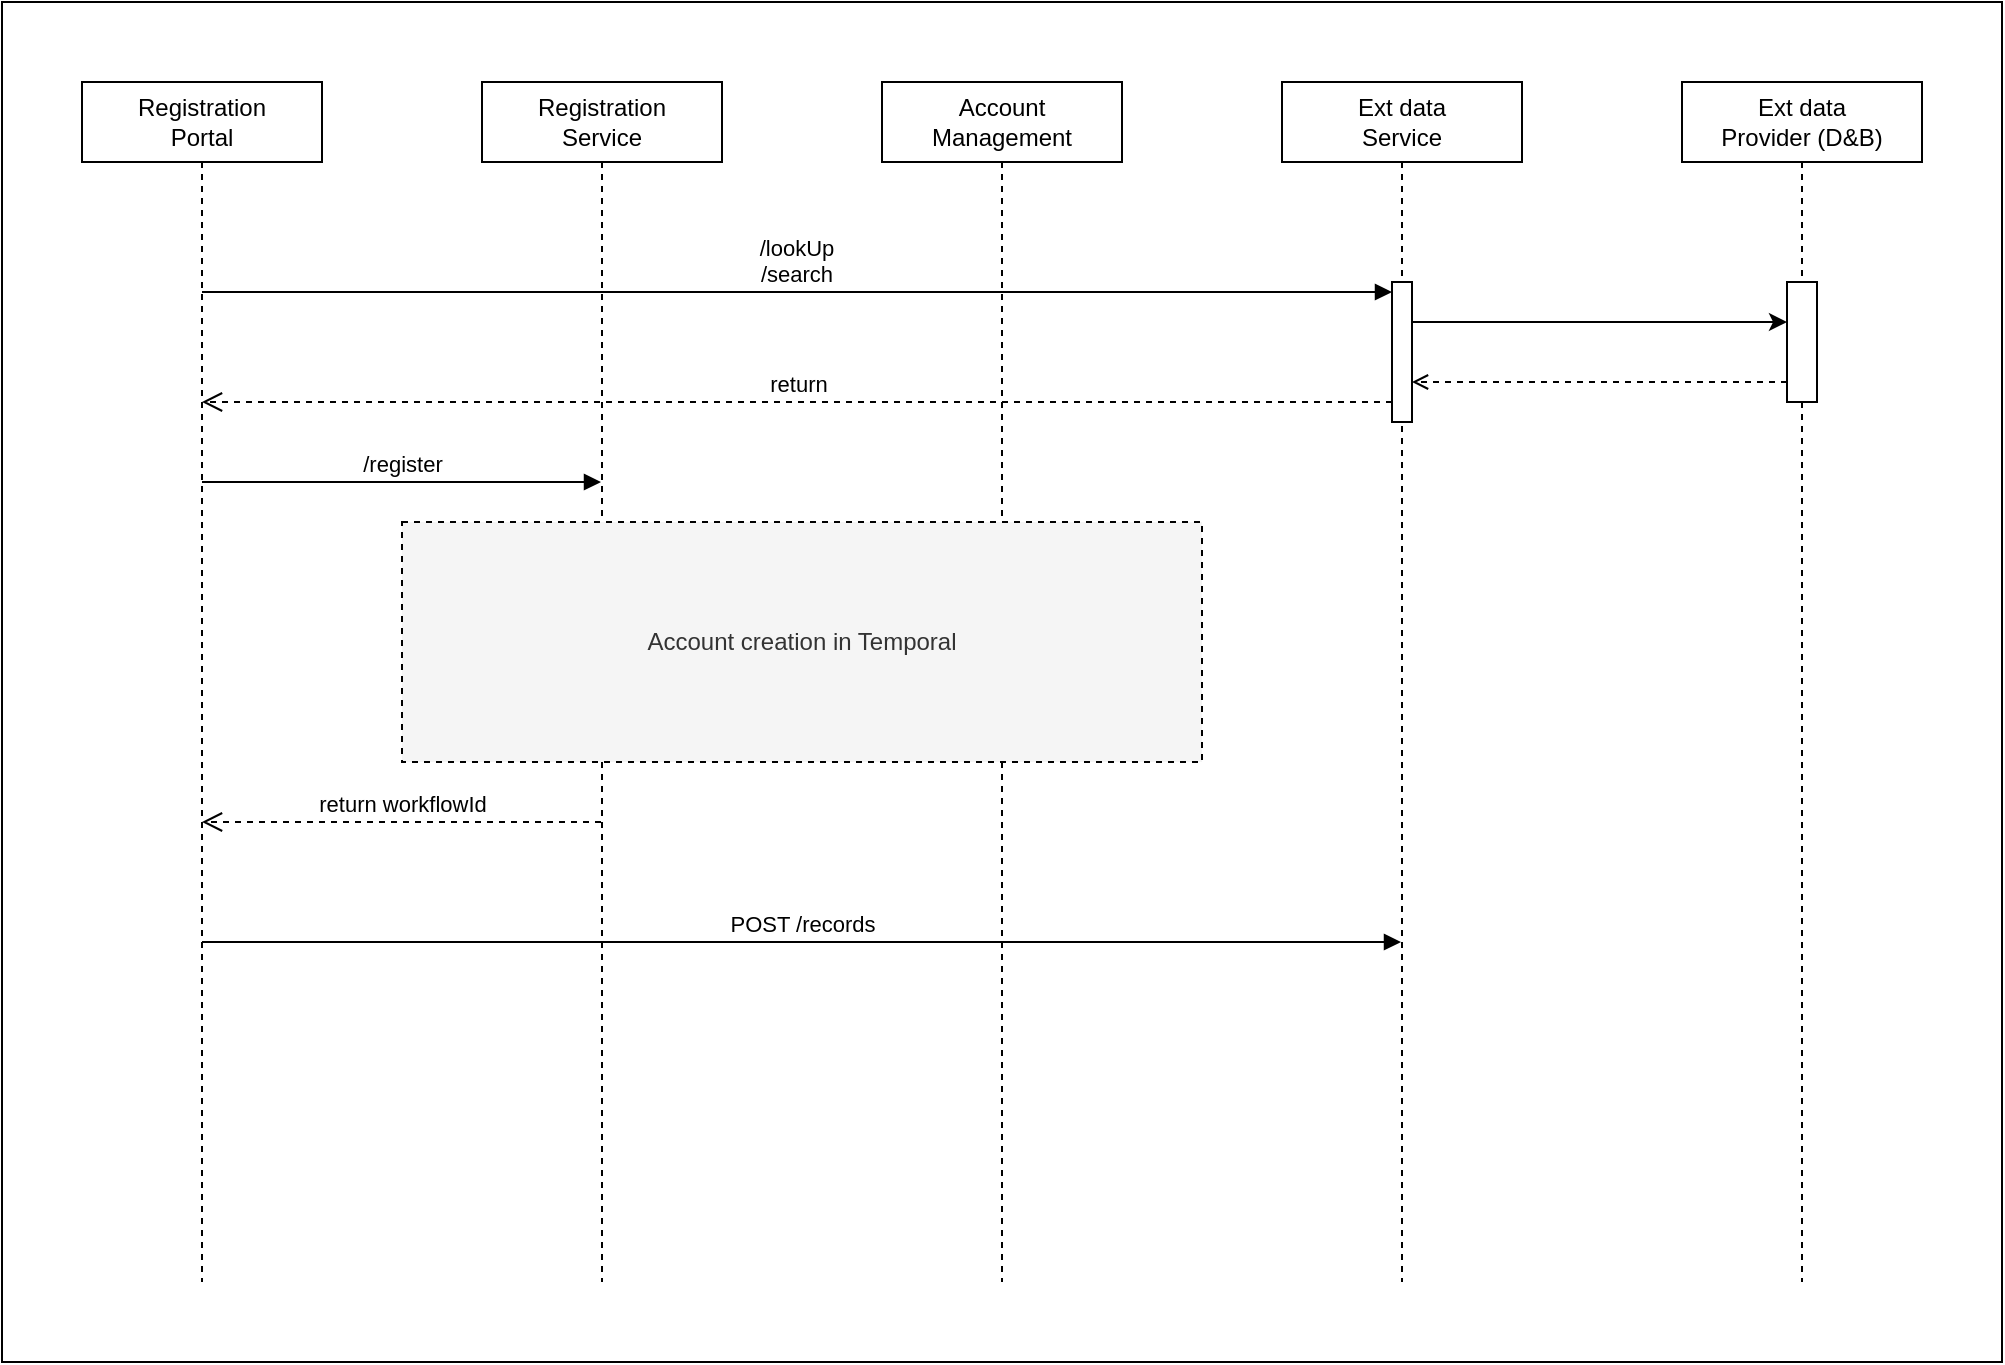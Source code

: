 <mxfile version="22.1.11" type="github" pages="3">
  <diagram name="Page-1" id="sN0jlcriJ1ib_eJbJ19k">
    <mxGraphModel dx="1536" dy="830" grid="1" gridSize="10" guides="1" tooltips="1" connect="1" arrows="1" fold="1" page="1" pageScale="1" pageWidth="827" pageHeight="1169" math="0" shadow="0">
      <root>
        <mxCell id="0" />
        <mxCell id="1" parent="0" />
        <mxCell id="sULcW0y89PuNSoxUTTVL-1" value="" style="rounded=0;whiteSpace=wrap;html=1;" vertex="1" parent="1">
          <mxGeometry x="40" width="1000" height="680" as="geometry" />
        </mxCell>
        <mxCell id="X47SgQfWm0otwFObfNds-1" value="Registration &lt;br&gt;Portal" style="shape=umlLifeline;perimeter=lifelinePerimeter;whiteSpace=wrap;html=1;container=0;dropTarget=0;collapsible=0;recursiveResize=0;outlineConnect=0;portConstraint=eastwest;newEdgeStyle={&quot;curved&quot;:0,&quot;rounded&quot;:0};" parent="1" vertex="1">
          <mxGeometry x="80" y="40" width="120" height="600" as="geometry" />
        </mxCell>
        <mxCell id="X47SgQfWm0otwFObfNds-3" value="Registration &lt;br&gt;Service" style="shape=umlLifeline;perimeter=lifelinePerimeter;whiteSpace=wrap;html=1;container=0;dropTarget=0;collapsible=0;recursiveResize=0;outlineConnect=0;portConstraint=eastwest;newEdgeStyle={&quot;curved&quot;:0,&quot;rounded&quot;:0};" parent="1" vertex="1">
          <mxGeometry x="280" y="40" width="120" height="600" as="geometry" />
        </mxCell>
        <mxCell id="X47SgQfWm0otwFObfNds-4" value="Account &lt;br&gt;Management" style="shape=umlLifeline;perimeter=lifelinePerimeter;whiteSpace=wrap;html=1;container=0;dropTarget=0;collapsible=0;recursiveResize=0;outlineConnect=0;portConstraint=eastwest;newEdgeStyle={&quot;curved&quot;:0,&quot;rounded&quot;:0};" parent="1" vertex="1">
          <mxGeometry x="480" y="40" width="120" height="600" as="geometry" />
        </mxCell>
        <mxCell id="X47SgQfWm0otwFObfNds-5" value="Ext data&lt;br&gt;Service" style="shape=umlLifeline;perimeter=lifelinePerimeter;whiteSpace=wrap;html=1;container=0;dropTarget=0;collapsible=0;recursiveResize=0;outlineConnect=0;portConstraint=eastwest;newEdgeStyle={&quot;curved&quot;:0,&quot;rounded&quot;:0};" parent="1" vertex="1">
          <mxGeometry x="680" y="40" width="120" height="600" as="geometry" />
        </mxCell>
        <mxCell id="X47SgQfWm0otwFObfNds-6" value="/register" style="html=1;verticalAlign=bottom;endArrow=block;curved=0;rounded=0;edgeStyle=orthogonalEdgeStyle;" parent="1" source="X47SgQfWm0otwFObfNds-1" edge="1">
          <mxGeometry x="0.003" width="80" relative="1" as="geometry">
            <mxPoint x="140" y="240" as="sourcePoint" />
            <mxPoint x="339.5" y="240.0" as="targetPoint" />
            <Array as="points">
              <mxPoint x="210" y="240" />
              <mxPoint x="210" y="240" />
            </Array>
            <mxPoint as="offset" />
          </mxGeometry>
        </mxCell>
        <mxCell id="X47SgQfWm0otwFObfNds-9" value="/lookUp&lt;br&gt;/search" style="html=1;verticalAlign=bottom;endArrow=block;curved=0;rounded=0;entryX=0;entryY=0;entryDx=0;entryDy=5;edgeStyle=orthogonalEdgeStyle;entryPerimeter=0;" parent="1" source="X47SgQfWm0otwFObfNds-1" target="X47SgQfWm0otwFObfNds-8" edge="1">
          <mxGeometry x="-0.001" relative="1" as="geometry">
            <mxPoint x="280" y="125" as="sourcePoint" />
            <Array as="points">
              <mxPoint x="430" y="145" />
              <mxPoint x="430" y="145" />
            </Array>
            <mxPoint as="offset" />
          </mxGeometry>
        </mxCell>
        <mxCell id="X47SgQfWm0otwFObfNds-10" value="return" style="html=1;verticalAlign=bottom;endArrow=open;dashed=1;endSize=8;curved=0;rounded=0;edgeStyle=orthogonalEdgeStyle;" parent="1" source="X47SgQfWm0otwFObfNds-8" target="X47SgQfWm0otwFObfNds-1" edge="1">
          <mxGeometry relative="1" as="geometry">
            <mxPoint x="280" y="195" as="targetPoint" />
            <Array as="points">
              <mxPoint x="730" y="200" />
              <mxPoint x="730" y="200" />
            </Array>
          </mxGeometry>
        </mxCell>
        <mxCell id="X47SgQfWm0otwFObfNds-11" value="Ext data&lt;br&gt;Provider (D&amp;amp;B)" style="shape=umlLifeline;perimeter=lifelinePerimeter;whiteSpace=wrap;html=1;container=0;dropTarget=0;collapsible=0;recursiveResize=0;outlineConnect=0;portConstraint=eastwest;newEdgeStyle={&quot;curved&quot;:0,&quot;rounded&quot;:0};" parent="1" vertex="1">
          <mxGeometry x="880" y="40" width="120" height="600" as="geometry" />
        </mxCell>
        <mxCell id="X47SgQfWm0otwFObfNds-13" value="Account creation in Temporal" style="rounded=0;whiteSpace=wrap;html=1;container=0;fillColor=#f5f5f5;fontColor=#333333;strokeColor=default;dashed=1;" parent="1" vertex="1">
          <mxGeometry x="240" y="260" width="400" height="120" as="geometry" />
        </mxCell>
        <mxCell id="X47SgQfWm0otwFObfNds-15" value="POST /records" style="html=1;verticalAlign=bottom;endArrow=block;curved=0;rounded=0;edgeStyle=orthogonalEdgeStyle;" parent="1" source="X47SgQfWm0otwFObfNds-1" target="X47SgQfWm0otwFObfNds-5" edge="1">
          <mxGeometry width="80" relative="1" as="geometry">
            <mxPoint x="200" y="510" as="sourcePoint" />
            <mxPoint x="280" y="510" as="targetPoint" />
            <Array as="points">
              <mxPoint x="440" y="470" />
              <mxPoint x="440" y="470" />
            </Array>
          </mxGeometry>
        </mxCell>
        <mxCell id="X47SgQfWm0otwFObfNds-16" value="return workflowId" style="html=1;verticalAlign=bottom;endArrow=open;dashed=1;endSize=8;curved=0;rounded=0;edgeStyle=orthogonalEdgeStyle;" parent="1" source="X47SgQfWm0otwFObfNds-3" target="X47SgQfWm0otwFObfNds-1" edge="1">
          <mxGeometry relative="1" as="geometry">
            <mxPoint x="310" y="410" as="sourcePoint" />
            <mxPoint x="230" y="410" as="targetPoint" />
            <Array as="points">
              <mxPoint x="240" y="410" />
              <mxPoint x="240" y="410" />
            </Array>
          </mxGeometry>
        </mxCell>
        <mxCell id="_oTPQkK9AdjR6-30_dLB-1" value="" style="endArrow=classic;html=1;rounded=0;" edge="1" parent="1">
          <mxGeometry width="50" height="50" relative="1" as="geometry">
            <mxPoint x="745" y="160" as="sourcePoint" />
            <mxPoint x="932.5" y="160" as="targetPoint" />
          </mxGeometry>
        </mxCell>
        <mxCell id="_oTPQkK9AdjR6-30_dLB-2" value="" style="endArrow=open;html=1;rounded=0;startArrow=none;startFill=0;endFill=0;dashed=1;" edge="1" parent="1">
          <mxGeometry width="50" height="50" relative="1" as="geometry">
            <mxPoint x="932.5" y="190" as="sourcePoint" />
            <mxPoint x="745" y="190" as="targetPoint" />
          </mxGeometry>
        </mxCell>
        <mxCell id="X47SgQfWm0otwFObfNds-8" value="" style="html=1;points=[[0,0,0,0,5],[0,1,0,0,-5],[1,0,0,0,5],[1,1,0,0,-5]];perimeter=orthogonalPerimeter;outlineConnect=0;targetShapes=umlLifeline;portConstraint=eastwest;newEdgeStyle={&quot;curved&quot;:0,&quot;rounded&quot;:0};container=0;" parent="1" vertex="1">
          <mxGeometry x="735" y="140" width="10" height="70" as="geometry" />
        </mxCell>
        <mxCell id="X47SgQfWm0otwFObfNds-12" value="" style="html=1;points=[[0,0,0,0,5],[0,1,0,0,-5],[1,0,0,0,5],[1,1,0,0,-5]];perimeter=orthogonalPerimeter;outlineConnect=0;targetShapes=umlLifeline;portConstraint=eastwest;newEdgeStyle={&quot;curved&quot;:0,&quot;rounded&quot;:0};container=0;" parent="1" vertex="1">
          <mxGeometry x="932.5" y="140" width="15" height="60" as="geometry" />
        </mxCell>
      </root>
    </mxGraphModel>
  </diagram>
  <diagram id="r69EmZ78uEbqvM6IL5df" name="Page-2">
    <mxGraphModel dx="1383" dy="747" grid="1" gridSize="10" guides="1" tooltips="1" connect="1" arrows="1" fold="1" page="1" pageScale="1" pageWidth="827" pageHeight="1169" math="0" shadow="0">
      <root>
        <mxCell id="0" />
        <mxCell id="1" parent="0" />
        <mxCell id="1rSn53l7Ulo7H_zJ2Ly2-6" value="" style="rounded=0;whiteSpace=wrap;html=1;" vertex="1" parent="1">
          <mxGeometry width="880" height="720" as="geometry" />
        </mxCell>
        <mxCell id="xnilDqzwiSFeSpf33s4i-1" value="Profile Portal" style="shape=umlLifeline;perimeter=lifelinePerimeter;whiteSpace=wrap;html=1;container=1;dropTarget=0;collapsible=0;recursiveResize=0;outlineConnect=0;portConstraint=eastwest;newEdgeStyle={&quot;curved&quot;:0,&quot;rounded&quot;:0};" vertex="1" parent="1">
          <mxGeometry x="40" y="40" width="120" height="620" as="geometry" />
        </mxCell>
        <mxCell id="Xak5dAOQ12j6DYYxZJex-1" value="Profile service" style="shape=umlLifeline;perimeter=lifelinePerimeter;whiteSpace=wrap;html=1;container=1;dropTarget=0;collapsible=0;recursiveResize=0;outlineConnect=0;portConstraint=eastwest;newEdgeStyle={&quot;curved&quot;:0,&quot;rounded&quot;:0};" vertex="1" parent="1">
          <mxGeometry x="240" y="40" width="120" height="620" as="geometry" />
        </mxCell>
        <mxCell id="QFZUI9pv-ny4ZAFaGkFO-4" value="" style="html=1;points=[[0,0,0,0,5],[0,1,0,0,-5],[1,0,0,0,5],[1,1,0,0,-5]];perimeter=orthogonalPerimeter;outlineConnect=0;targetShapes=umlLifeline;portConstraint=eastwest;newEdgeStyle={&quot;curved&quot;:0,&quot;rounded&quot;:0};" vertex="1" parent="Xak5dAOQ12j6DYYxZJex-1">
          <mxGeometry x="55" y="120" width="10" height="80" as="geometry" />
        </mxCell>
        <mxCell id="Xak5dAOQ12j6DYYxZJex-2" value="Account &lt;br&gt;Management" style="shape=umlLifeline;perimeter=lifelinePerimeter;whiteSpace=wrap;html=1;container=1;dropTarget=0;collapsible=0;recursiveResize=0;outlineConnect=0;portConstraint=eastwest;newEdgeStyle={&quot;curved&quot;:0,&quot;rounded&quot;:0};" vertex="1" parent="1">
          <mxGeometry x="440" y="40" width="120" height="620" as="geometry" />
        </mxCell>
        <mxCell id="QFZUI9pv-ny4ZAFaGkFO-7" value="" style="html=1;points=[[0,0,0,0,5],[0,1,0,0,-5],[1,0,0,0,5],[1,1,0,0,-5]];perimeter=orthogonalPerimeter;outlineConnect=0;targetShapes=umlLifeline;portConstraint=eastwest;newEdgeStyle={&quot;curved&quot;:0,&quot;rounded&quot;:0};" vertex="1" parent="Xak5dAOQ12j6DYYxZJex-2">
          <mxGeometry x="55" y="120" width="10" height="80" as="geometry" />
        </mxCell>
        <mxCell id="Xak5dAOQ12j6DYYxZJex-3" value="Ext Service" style="shape=umlLifeline;perimeter=lifelinePerimeter;whiteSpace=wrap;html=1;container=1;dropTarget=0;collapsible=0;recursiveResize=0;outlineConnect=0;portConstraint=eastwest;newEdgeStyle={&quot;curved&quot;:0,&quot;rounded&quot;:0};" vertex="1" parent="1">
          <mxGeometry x="640" y="40" width="120" height="620" as="geometry" />
        </mxCell>
        <mxCell id="QFZUI9pv-ny4ZAFaGkFO-10" value="" style="html=1;points=[[0,0,0,0,5],[0,1,0,0,-5],[1,0,0,0,5],[1,1,0,0,-5]];perimeter=orthogonalPerimeter;outlineConnect=0;targetShapes=umlLifeline;portConstraint=eastwest;newEdgeStyle={&quot;curved&quot;:0,&quot;rounded&quot;:0};" vertex="1" parent="Xak5dAOQ12j6DYYxZJex-3">
          <mxGeometry x="55" y="270" width="10" height="60" as="geometry" />
        </mxCell>
        <mxCell id="1rSn53l7Ulo7H_zJ2Ly2-2" value="" style="html=1;points=[[0,0,0,0,5],[0,1,0,0,-5],[1,0,0,0,5],[1,1,0,0,-5]];perimeter=orthogonalPerimeter;outlineConnect=0;targetShapes=umlLifeline;portConstraint=eastwest;newEdgeStyle={&quot;curved&quot;:0,&quot;rounded&quot;:0};" vertex="1" parent="Xak5dAOQ12j6DYYxZJex-3">
          <mxGeometry x="55" y="480" width="10" height="60" as="geometry" />
        </mxCell>
        <mxCell id="QFZUI9pv-ny4ZAFaGkFO-5" value="/profile?bnId=&amp;lt;&amp;gt;" style="html=1;verticalAlign=bottom;endArrow=block;curved=0;rounded=0;entryX=0;entryY=0;entryDx=0;entryDy=5;" edge="1" target="QFZUI9pv-ny4ZAFaGkFO-4" parent="1" source="xnilDqzwiSFeSpf33s4i-1">
          <mxGeometry x="-0.001" relative="1" as="geometry">
            <mxPoint x="190" y="165" as="sourcePoint" />
            <mxPoint as="offset" />
          </mxGeometry>
        </mxCell>
        <mxCell id="QFZUI9pv-ny4ZAFaGkFO-6" value="return" style="html=1;verticalAlign=bottom;endArrow=open;dashed=1;endSize=8;curved=0;rounded=0;exitX=0;exitY=1;exitDx=0;exitDy=-5;" edge="1" source="QFZUI9pv-ny4ZAFaGkFO-4" parent="1" target="xnilDqzwiSFeSpf33s4i-1">
          <mxGeometry relative="1" as="geometry">
            <mxPoint x="190" y="235" as="targetPoint" />
          </mxGeometry>
        </mxCell>
        <mxCell id="QFZUI9pv-ny4ZAFaGkFO-8" value="get profile info" style="html=1;verticalAlign=bottom;endArrow=block;curved=0;rounded=0;entryX=0;entryY=0;entryDx=0;entryDy=5;" edge="1" parent="1">
          <mxGeometry relative="1" as="geometry">
            <mxPoint x="305.0" y="180" as="sourcePoint" />
            <mxPoint x="495.0" y="180" as="targetPoint" />
          </mxGeometry>
        </mxCell>
        <mxCell id="QFZUI9pv-ny4ZAFaGkFO-9" value="return" style="html=1;verticalAlign=bottom;endArrow=open;dashed=1;endSize=8;curved=0;rounded=0;exitX=0;exitY=1;exitDx=0;exitDy=-5;" edge="1" parent="1">
          <mxGeometry relative="1" as="geometry">
            <mxPoint x="305.0" y="220" as="targetPoint" />
            <mxPoint x="495.0" y="220" as="sourcePoint" />
          </mxGeometry>
        </mxCell>
        <mxCell id="QFZUI9pv-ny4ZAFaGkFO-11" value="GET /records" style="html=1;verticalAlign=bottom;endArrow=block;curved=0;rounded=0;entryX=0;entryY=0;entryDx=0;entryDy=5;" edge="1" target="QFZUI9pv-ny4ZAFaGkFO-10" parent="1" source="xnilDqzwiSFeSpf33s4i-1">
          <mxGeometry x="-0.001" relative="1" as="geometry">
            <mxPoint x="160" y="365" as="sourcePoint" />
            <mxPoint as="offset" />
          </mxGeometry>
        </mxCell>
        <mxCell id="QFZUI9pv-ny4ZAFaGkFO-12" value="return" style="html=1;verticalAlign=bottom;endArrow=open;dashed=1;endSize=8;curved=0;rounded=0;exitX=0;exitY=1;exitDx=0;exitDy=-5;" edge="1" source="QFZUI9pv-ny4ZAFaGkFO-10" parent="1" target="xnilDqzwiSFeSpf33s4i-1">
          <mxGeometry relative="1" as="geometry">
            <mxPoint x="160" y="435" as="targetPoint" />
          </mxGeometry>
        </mxCell>
        <mxCell id="1rSn53l7Ulo7H_zJ2Ly2-3" value="POST /records" style="html=1;verticalAlign=bottom;endArrow=block;curved=0;rounded=0;entryX=0;entryY=0;entryDx=0;entryDy=5;" edge="1" target="1rSn53l7Ulo7H_zJ2Ly2-2" parent="1" source="xnilDqzwiSFeSpf33s4i-1">
          <mxGeometry relative="1" as="geometry">
            <mxPoint x="570" y="435" as="sourcePoint" />
          </mxGeometry>
        </mxCell>
        <mxCell id="1rSn53l7Ulo7H_zJ2Ly2-4" value="return" style="html=1;verticalAlign=bottom;endArrow=open;dashed=1;endSize=8;curved=0;rounded=0;exitX=0;exitY=1;exitDx=0;exitDy=-5;" edge="1" parent="1">
          <mxGeometry relative="1" as="geometry">
            <mxPoint x="99.833" y="570" as="targetPoint" />
            <mxPoint x="695" y="570" as="sourcePoint" />
          </mxGeometry>
        </mxCell>
        <mxCell id="1rSn53l7Ulo7H_zJ2Ly2-5" value="Profile update" style="rounded=0;whiteSpace=wrap;html=1;fillColor=#f5f5f5;fontColor=#333333;strokeColor=#666666;dashed=1;" vertex="1" parent="1">
          <mxGeometry x="60" y="410" width="720" height="60" as="geometry" />
        </mxCell>
      </root>
    </mxGraphModel>
  </diagram>
  <diagram id="XoTiPl3O7wQdGbPzVJyy" name="Page-3">
    <mxGraphModel dx="1595" dy="862" grid="1" gridSize="10" guides="1" tooltips="1" connect="1" arrows="1" fold="1" page="1" pageScale="1" pageWidth="827" pageHeight="1169" math="0" shadow="0">
      <root>
        <mxCell id="0" />
        <mxCell id="1" parent="0" />
        <mxCell id="-nawpFLIKBI74y8KCcD8-6" value="" style="rounded=0;whiteSpace=wrap;html=1;" vertex="1" parent="1">
          <mxGeometry x="30" y="10" width="570" height="500" as="geometry" />
        </mxCell>
        <mxCell id="pVEWaOQgpgYPEuNP1OUl-1" value="&lt;font style=&quot;font-size: 11px;&quot;&gt;Registration Portal&lt;/font&gt;" style="rounded=0;whiteSpace=wrap;html=1;" vertex="1" parent="1">
          <mxGeometry x="129" y="140" width="120" height="40" as="geometry" />
        </mxCell>
        <mxCell id="-nawpFLIKBI74y8KCcD8-4" style="edgeStyle=orthogonalEdgeStyle;rounded=0;orthogonalLoop=1;jettySize=auto;html=1;entryX=0.764;entryY=0;entryDx=0;entryDy=0;entryPerimeter=0;" edge="1" parent="1" source="pVEWaOQgpgYPEuNP1OUl-2" target="pVEWaOQgpgYPEuNP1OUl-13">
          <mxGeometry relative="1" as="geometry" />
        </mxCell>
        <mxCell id="pVEWaOQgpgYPEuNP1OUl-2" value="&lt;font style=&quot;font-size: 11px;&quot;&gt;Profile Portal&lt;/font&gt;" style="rounded=0;whiteSpace=wrap;html=1;" vertex="1" parent="1">
          <mxGeometry x="360" y="140" width="120" height="40" as="geometry" />
        </mxCell>
        <mxCell id="pVEWaOQgpgYPEuNP1OUl-31" value="" style="edgeStyle=orthogonalEdgeStyle;rounded=0;orthogonalLoop=1;jettySize=auto;html=1;" edge="1" parent="1" source="pVEWaOQgpgYPEuNP1OUl-3" target="pVEWaOQgpgYPEuNP1OUl-1">
          <mxGeometry relative="1" as="geometry" />
        </mxCell>
        <mxCell id="pVEWaOQgpgYPEuNP1OUl-3" value="&lt;font style=&quot;font-size: 11px;&quot;&gt;Supplier&lt;/font&gt;" style="shape=umlActor;verticalLabelPosition=bottom;verticalAlign=top;html=1;" vertex="1" parent="1">
          <mxGeometry x="179" y="50" width="20" height="40" as="geometry" />
        </mxCell>
        <mxCell id="pVEWaOQgpgYPEuNP1OUl-33" value="" style="edgeStyle=orthogonalEdgeStyle;rounded=0;orthogonalLoop=1;jettySize=auto;html=1;entryX=0.75;entryY=0;entryDx=0;entryDy=0;" edge="1" parent="1" source="pVEWaOQgpgYPEuNP1OUl-4" target="pVEWaOQgpgYPEuNP1OUl-2">
          <mxGeometry relative="1" as="geometry" />
        </mxCell>
        <mxCell id="pVEWaOQgpgYPEuNP1OUl-4" value="&lt;font style=&quot;font-size: 11px;&quot;&gt;Buyer&lt;/font&gt;" style="shape=umlActor;verticalLabelPosition=bottom;verticalAlign=top;html=1;" vertex="1" parent="1">
          <mxGeometry x="440" y="50" width="20" height="40" as="geometry" />
        </mxCell>
        <mxCell id="pVEWaOQgpgYPEuNP1OUl-32" value="" style="edgeStyle=orthogonalEdgeStyle;rounded=0;orthogonalLoop=1;jettySize=auto;html=1;entryX=0.16;entryY=0.014;entryDx=0;entryDy=0;entryPerimeter=0;" edge="1" parent="1" source="pVEWaOQgpgYPEuNP1OUl-5" target="pVEWaOQgpgYPEuNP1OUl-2">
          <mxGeometry relative="1" as="geometry" />
        </mxCell>
        <mxCell id="pVEWaOQgpgYPEuNP1OUl-5" value="&lt;font style=&quot;font-size: 11px;&quot;&gt;Supplier&lt;/font&gt;" style="shape=umlActor;verticalLabelPosition=bottom;verticalAlign=top;html=1;" vertex="1" parent="1">
          <mxGeometry x="369" y="50" width="20" height="40" as="geometry" />
        </mxCell>
        <mxCell id="pVEWaOQgpgYPEuNP1OUl-51" style="edgeStyle=orthogonalEdgeStyle;rounded=0;orthogonalLoop=1;jettySize=auto;html=1;exitX=0;exitY=0.25;exitDx=0;exitDy=0;" edge="1" parent="1" source="pVEWaOQgpgYPEuNP1OUl-7" target="pVEWaOQgpgYPEuNP1OUl-34">
          <mxGeometry relative="1" as="geometry" />
        </mxCell>
        <mxCell id="pVEWaOQgpgYPEuNP1OUl-52" style="edgeStyle=orthogonalEdgeStyle;rounded=0;orthogonalLoop=1;jettySize=auto;html=1;" edge="1" parent="1" source="pVEWaOQgpgYPEuNP1OUl-7" target="pVEWaOQgpgYPEuNP1OUl-8">
          <mxGeometry relative="1" as="geometry" />
        </mxCell>
        <mxCell id="-nawpFLIKBI74y8KCcD8-5" style="edgeStyle=orthogonalEdgeStyle;rounded=0;orthogonalLoop=1;jettySize=auto;html=1;entryX=1;entryY=0.5;entryDx=0;entryDy=0;" edge="1" parent="1" source="pVEWaOQgpgYPEuNP1OUl-7" target="pVEWaOQgpgYPEuNP1OUl-11">
          <mxGeometry relative="1" as="geometry" />
        </mxCell>
        <mxCell id="pVEWaOQgpgYPEuNP1OUl-7" value="&lt;font style=&quot;font-size: 11px;&quot;&gt;External data service&lt;/font&gt;" style="rounded=0;whiteSpace=wrap;html=1;" vertex="1" parent="1">
          <mxGeometry x="249" y="280" width="120" height="60" as="geometry" />
        </mxCell>
        <mxCell id="pVEWaOQgpgYPEuNP1OUl-8" value="&lt;font style=&quot;font-size: 11px;&quot;&gt;Masterdata service&lt;/font&gt;" style="rounded=0;whiteSpace=wrap;html=1;" vertex="1" parent="1">
          <mxGeometry x="399" y="290" width="121" height="40" as="geometry" />
        </mxCell>
        <mxCell id="pVEWaOQgpgYPEuNP1OUl-11" value="&lt;font style=&quot;font-size: 11px;&quot;&gt;GEN1 apps&lt;/font&gt;" style="rounded=0;whiteSpace=wrap;html=1;" vertex="1" parent="1">
          <mxGeometry x="100" y="340" width="100" height="50" as="geometry" />
        </mxCell>
        <mxCell id="-nawpFLIKBI74y8KCcD8-2" style="edgeStyle=orthogonalEdgeStyle;rounded=0;orthogonalLoop=1;jettySize=auto;html=1;" edge="1" parent="1" source="pVEWaOQgpgYPEuNP1OUl-13" target="pVEWaOQgpgYPEuNP1OUl-7">
          <mxGeometry relative="1" as="geometry" />
        </mxCell>
        <mxCell id="pVEWaOQgpgYPEuNP1OUl-13" value="&lt;font style=&quot;font-size: 11px;&quot;&gt;TPX Ingress&lt;/font&gt;" style="rounded=0;whiteSpace=wrap;html=1;" vertex="1" parent="1">
          <mxGeometry x="100" y="220" width="419" height="20" as="geometry" />
        </mxCell>
        <mxCell id="pVEWaOQgpgYPEuNP1OUl-34" value="D&amp;amp;B" style="rounded=0;whiteSpace=wrap;html=1;" vertex="1" parent="1">
          <mxGeometry x="100" y="272" width="100" height="45" as="geometry" />
        </mxCell>
        <mxCell id="pVEWaOQgpgYPEuNP1OUl-37" value="" style="group" vertex="1" connectable="0" parent="1">
          <mxGeometry x="269" y="390" width="80" height="90" as="geometry" />
        </mxCell>
        <mxCell id="pVEWaOQgpgYPEuNP1OUl-35" value="" style="shape=cylinder3;whiteSpace=wrap;html=1;boundedLbl=1;backgroundOutline=1;size=15;" vertex="1" parent="pVEWaOQgpgYPEuNP1OUl-37">
          <mxGeometry x="20" width="60" height="80" as="geometry" />
        </mxCell>
        <mxCell id="pVEWaOQgpgYPEuNP1OUl-36" value="&lt;font style=&quot;font-size: 11px;&quot;&gt;Hana HDI&lt;/font&gt;" style="shape=cylinder3;whiteSpace=wrap;html=1;boundedLbl=1;backgroundOutline=1;size=15;" vertex="1" parent="pVEWaOQgpgYPEuNP1OUl-37">
          <mxGeometry y="10" width="60" height="80" as="geometry" />
        </mxCell>
        <mxCell id="pVEWaOQgpgYPEuNP1OUl-38" style="edgeStyle=orthogonalEdgeStyle;rounded=0;orthogonalLoop=1;jettySize=auto;html=1;entryX=0.333;entryY=0;entryDx=0;entryDy=0;entryPerimeter=0;" edge="1" parent="1" source="pVEWaOQgpgYPEuNP1OUl-7" target="pVEWaOQgpgYPEuNP1OUl-35">
          <mxGeometry relative="1" as="geometry" />
        </mxCell>
        <mxCell id="pVEWaOQgpgYPEuNP1OUl-53" style="edgeStyle=orthogonalEdgeStyle;rounded=0;orthogonalLoop=1;jettySize=auto;html=1;entryX=0.213;entryY=0.01;entryDx=0;entryDy=0;entryPerimeter=0;" edge="1" parent="1" source="pVEWaOQgpgYPEuNP1OUl-1" target="pVEWaOQgpgYPEuNP1OUl-13">
          <mxGeometry relative="1" as="geometry" />
        </mxCell>
      </root>
    </mxGraphModel>
  </diagram>
</mxfile>

